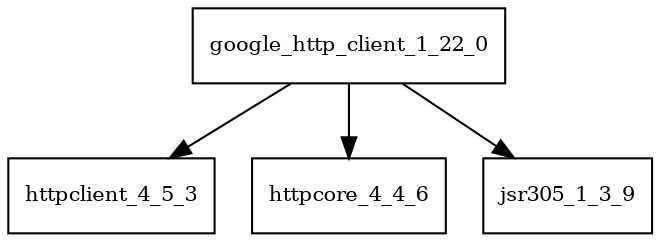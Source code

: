 digraph google_http_client_1_22_0_dependencies {
  node [shape = box, fontsize=10.0];
  google_http_client_1_22_0 -> httpclient_4_5_3;
  google_http_client_1_22_0 -> httpcore_4_4_6;
  google_http_client_1_22_0 -> jsr305_1_3_9;
}
